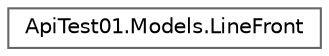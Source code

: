 digraph "Graphe hiérarchique des classes"
{
 // LATEX_PDF_SIZE
  bgcolor="transparent";
  edge [fontname=Helvetica,fontsize=10,labelfontname=Helvetica,labelfontsize=10];
  node [fontname=Helvetica,fontsize=10,shape=box,height=0.2,width=0.4];
  rankdir="LR";
  Node0 [id="Node000000",label="ApiTest01.Models.LineFront",height=0.2,width=0.4,color="grey40", fillcolor="white", style="filled",URL="$class_api_test01_1_1_models_1_1_line_front.html",tooltip="The line front."];
}
